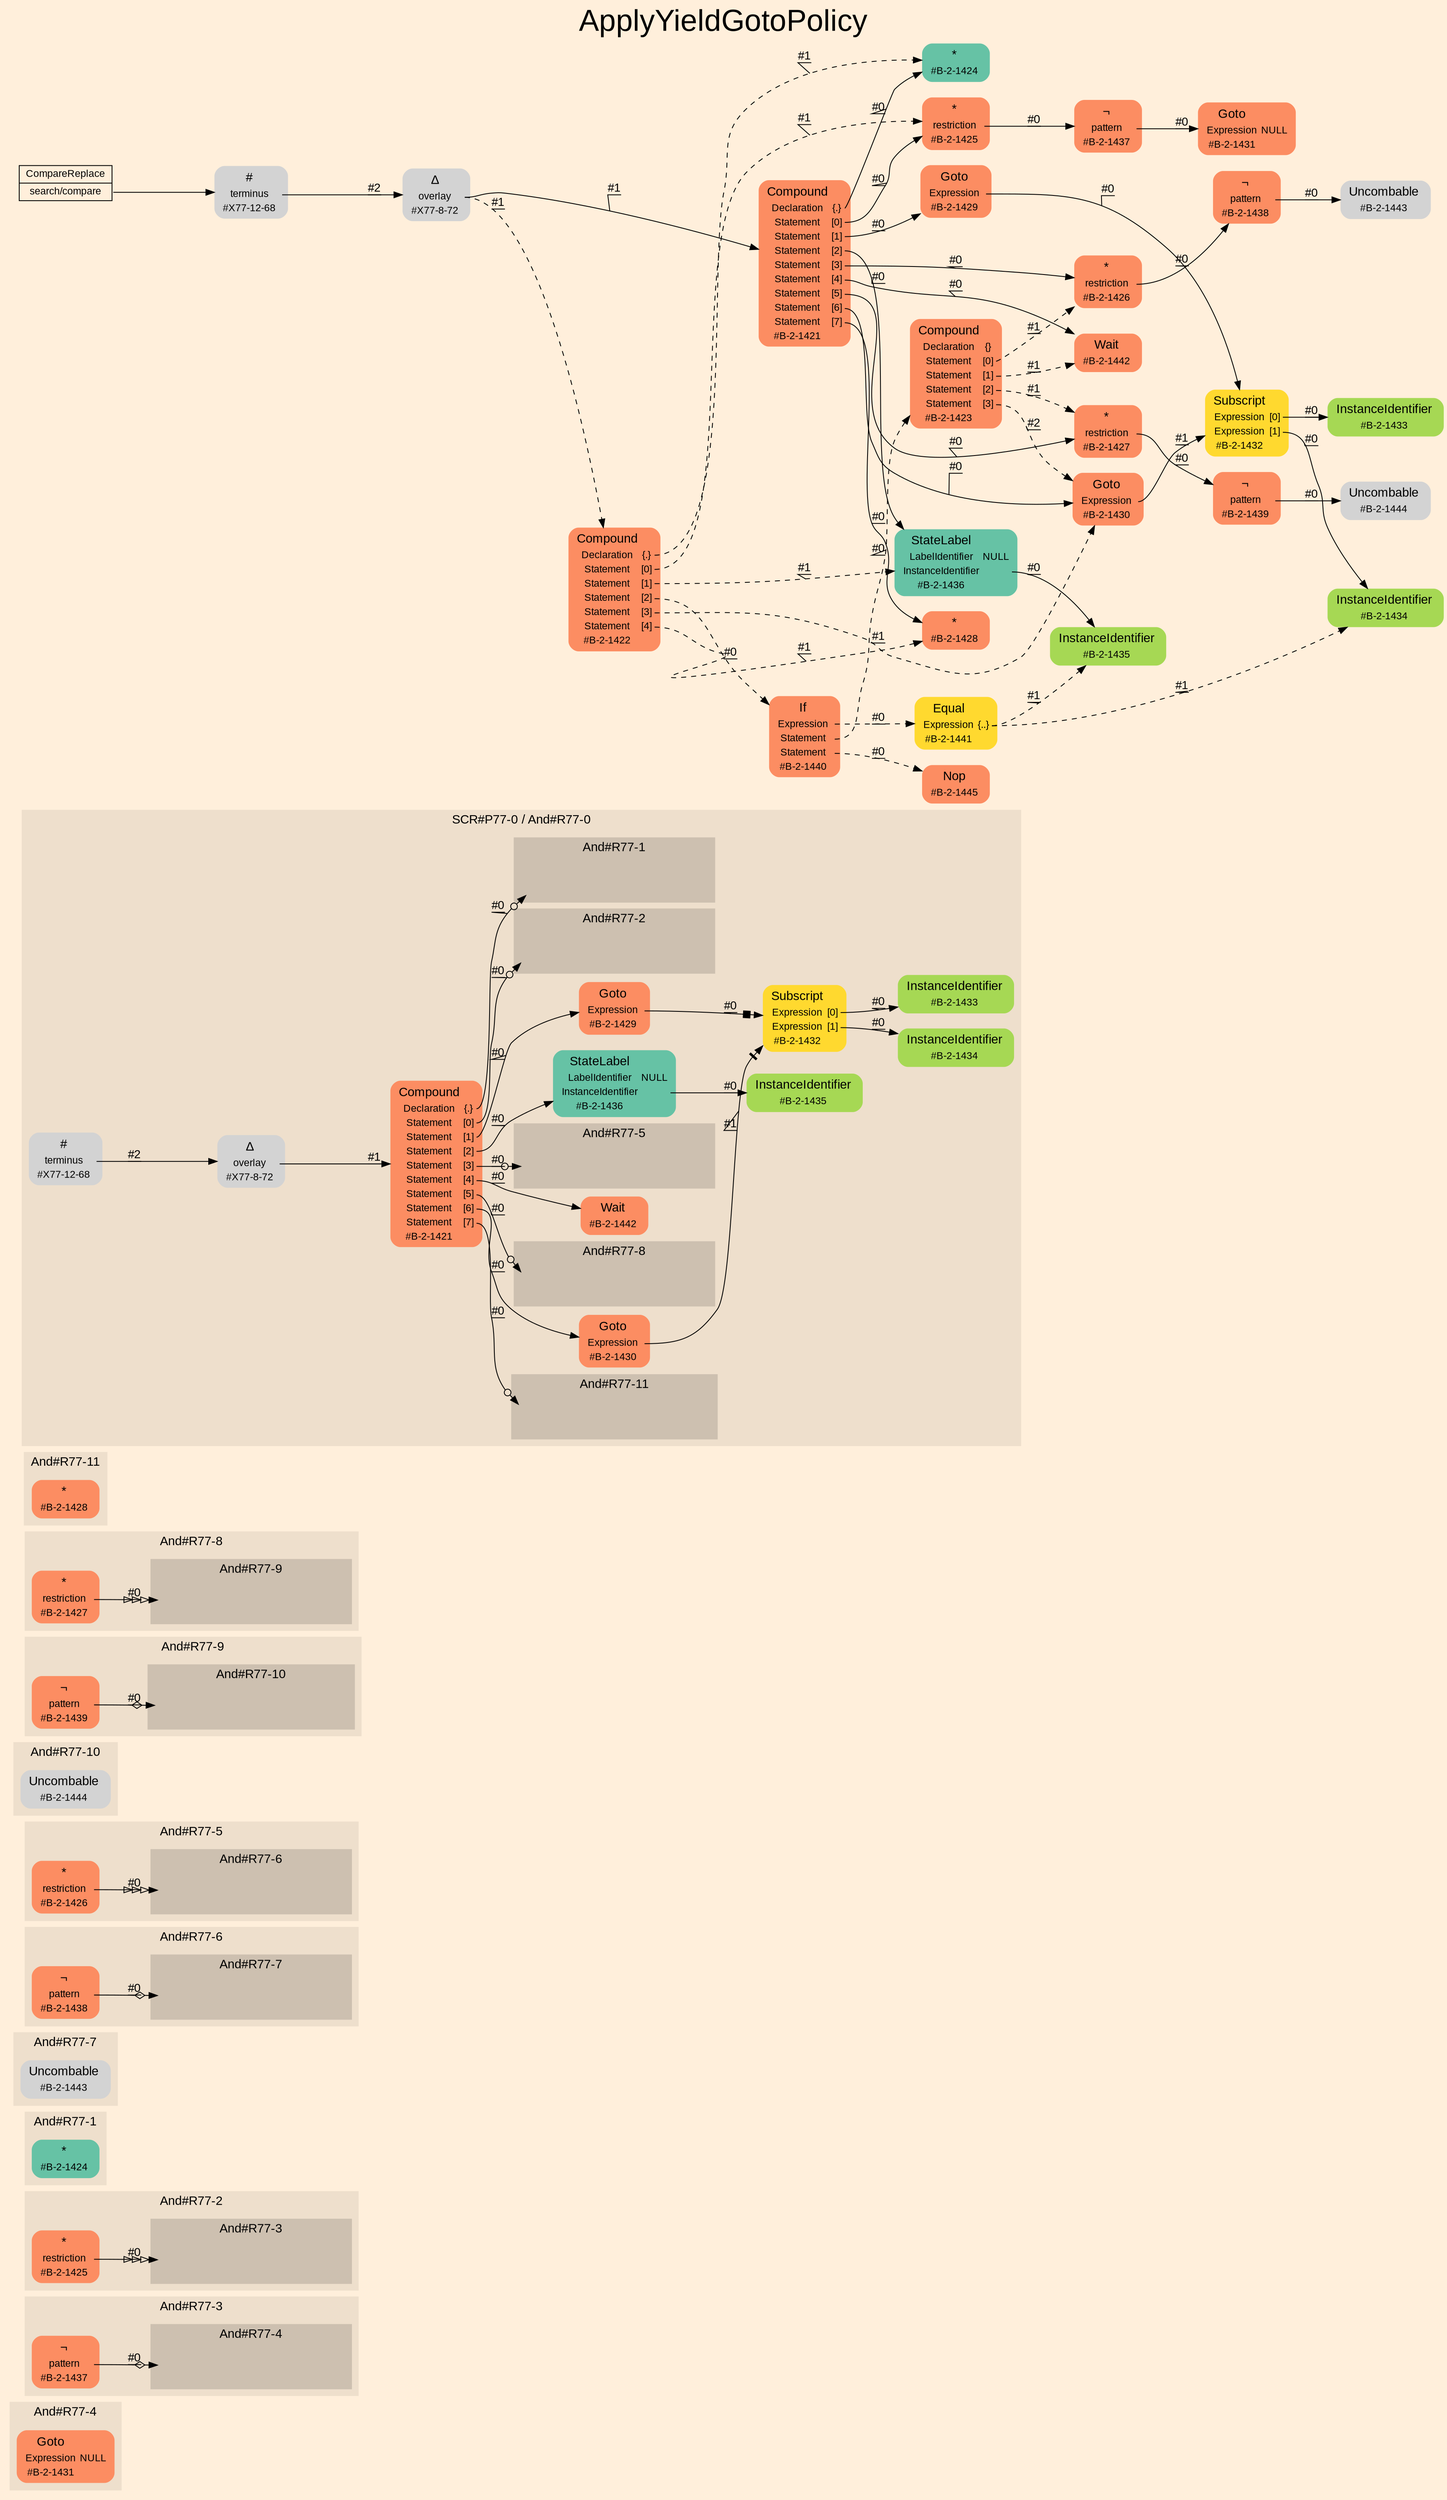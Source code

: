 digraph "ApplyYieldGotoPolicy" {
label = "ApplyYieldGotoPolicy"
labelloc = t
fontsize = "36"
graph [
    rankdir = "LR"
    ranksep = 0.3
    bgcolor = antiquewhite1
    color = black
    fontcolor = black
    fontname = "Arial"
];
node [
    fontname = "Arial"
];
edge [
    fontname = "Arial"
];

// -------------------- figure And#R77-4 --------------------
// -------- region And#R77-4 ----------
subgraph "clusterAnd#R77-4" {
    label = "And#R77-4"
    style = "filled"
    color = antiquewhite2
    fontsize = "15"
    "And#R77-4/#B-2-1431" [
        // -------- block And#R77-4/#B-2-1431 ----------
        shape = "plaintext"
        fillcolor = "/set28/2"
        label = <<TABLE BORDER="0" CELLBORDER="0" CELLSPACING="0">
         <TR><TD><FONT POINT-SIZE="15.0">Goto</FONT></TD><TD></TD></TR>
         <TR><TD>Expression</TD><TD PORT="port0">NULL</TD></TR>
         <TR><TD>#B-2-1431</TD><TD PORT="port1"></TD></TR>
        </TABLE>>
        style = "rounded,filled"
        fontsize = "12"
    ];
    
}


// -------------------- figure And#R77-3 --------------------
// -------- region And#R77-3 ----------
subgraph "clusterAnd#R77-3" {
    label = "And#R77-3"
    style = "filled"
    color = antiquewhite2
    fontsize = "15"
    "And#R77-3/#B-2-1437" [
        // -------- block And#R77-3/#B-2-1437 ----------
        shape = "plaintext"
        fillcolor = "/set28/2"
        label = <<TABLE BORDER="0" CELLBORDER="0" CELLSPACING="0">
         <TR><TD><FONT POINT-SIZE="15.0">¬</FONT></TD><TD></TD></TR>
         <TR><TD>pattern</TD><TD PORT="port0"></TD></TR>
         <TR><TD>#B-2-1437</TD><TD PORT="port1"></TD></TR>
        </TABLE>>
        style = "rounded,filled"
        fontsize = "12"
    ];
    
    // -------- region And#R77-3/And#R77-4 ----------
    subgraph "clusterAnd#R77-3/And#R77-4" {
        label = "And#R77-4"
        style = "filled"
        color = antiquewhite3
        fontsize = "15"
        "And#R77-3/And#R77-4/#B-2-1431" [
            // -------- block And#R77-3/And#R77-4/#B-2-1431 ----------
            shape = none
            fillcolor = "/set28/2"
            style = "invisible"
        ];
        
    }
    
}

"And#R77-3/#B-2-1437":port0 -> "And#R77-3/And#R77-4/#B-2-1431" [
    arrowhead="normalnoneodiamond"
    label = "#0"
    decorate = true
    color = black
    fontcolor = black
];


// -------------------- figure And#R77-2 --------------------
// -------- region And#R77-2 ----------
subgraph "clusterAnd#R77-2" {
    label = "And#R77-2"
    style = "filled"
    color = antiquewhite2
    fontsize = "15"
    "And#R77-2/#B-2-1425" [
        // -------- block And#R77-2/#B-2-1425 ----------
        shape = "plaintext"
        fillcolor = "/set28/2"
        label = <<TABLE BORDER="0" CELLBORDER="0" CELLSPACING="0">
         <TR><TD><FONT POINT-SIZE="15.0">*</FONT></TD><TD></TD></TR>
         <TR><TD>restriction</TD><TD PORT="port0"></TD></TR>
         <TR><TD>#B-2-1425</TD><TD PORT="port1"></TD></TR>
        </TABLE>>
        style = "rounded,filled"
        fontsize = "12"
    ];
    
    // -------- region And#R77-2/And#R77-3 ----------
    subgraph "clusterAnd#R77-2/And#R77-3" {
        label = "And#R77-3"
        style = "filled"
        color = antiquewhite3
        fontsize = "15"
        "And#R77-2/And#R77-3/#B-2-1437" [
            // -------- block And#R77-2/And#R77-3/#B-2-1437 ----------
            shape = none
            fillcolor = "/set28/2"
            style = "invisible"
        ];
        
    }
    
}

"And#R77-2/#B-2-1425":port0 -> "And#R77-2/And#R77-3/#B-2-1437" [
    arrowhead="normalonormalonormalonormal"
    label = "#0"
    decorate = true
    color = black
    fontcolor = black
];


// -------------------- figure And#R77-1 --------------------
// -------- region And#R77-1 ----------
subgraph "clusterAnd#R77-1" {
    label = "And#R77-1"
    style = "filled"
    color = antiquewhite2
    fontsize = "15"
    "And#R77-1/#B-2-1424" [
        // -------- block And#R77-1/#B-2-1424 ----------
        shape = "plaintext"
        fillcolor = "/set28/1"
        label = <<TABLE BORDER="0" CELLBORDER="0" CELLSPACING="0">
         <TR><TD><FONT POINT-SIZE="15.0">*</FONT></TD><TD></TD></TR>
         <TR><TD>#B-2-1424</TD><TD PORT="port0"></TD></TR>
        </TABLE>>
        style = "rounded,filled"
        fontsize = "12"
    ];
    
}


// -------------------- figure And#R77-7 --------------------
// -------- region And#R77-7 ----------
subgraph "clusterAnd#R77-7" {
    label = "And#R77-7"
    style = "filled"
    color = antiquewhite2
    fontsize = "15"
    "And#R77-7/#B-2-1443" [
        // -------- block And#R77-7/#B-2-1443 ----------
        shape = "plaintext"
        label = <<TABLE BORDER="0" CELLBORDER="0" CELLSPACING="0">
         <TR><TD><FONT POINT-SIZE="15.0">Uncombable</FONT></TD><TD></TD></TR>
         <TR><TD>#B-2-1443</TD><TD PORT="port0"></TD></TR>
        </TABLE>>
        style = "rounded,filled"
        fontsize = "12"
    ];
    
}


// -------------------- figure And#R77-6 --------------------
// -------- region And#R77-6 ----------
subgraph "clusterAnd#R77-6" {
    label = "And#R77-6"
    style = "filled"
    color = antiquewhite2
    fontsize = "15"
    "And#R77-6/#B-2-1438" [
        // -------- block And#R77-6/#B-2-1438 ----------
        shape = "plaintext"
        fillcolor = "/set28/2"
        label = <<TABLE BORDER="0" CELLBORDER="0" CELLSPACING="0">
         <TR><TD><FONT POINT-SIZE="15.0">¬</FONT></TD><TD></TD></TR>
         <TR><TD>pattern</TD><TD PORT="port0"></TD></TR>
         <TR><TD>#B-2-1438</TD><TD PORT="port1"></TD></TR>
        </TABLE>>
        style = "rounded,filled"
        fontsize = "12"
    ];
    
    // -------- region And#R77-6/And#R77-7 ----------
    subgraph "clusterAnd#R77-6/And#R77-7" {
        label = "And#R77-7"
        style = "filled"
        color = antiquewhite3
        fontsize = "15"
        "And#R77-6/And#R77-7/#B-2-1443" [
            // -------- block And#R77-6/And#R77-7/#B-2-1443 ----------
            shape = none
            style = "invisible"
        ];
        
    }
    
}

"And#R77-6/#B-2-1438":port0 -> "And#R77-6/And#R77-7/#B-2-1443" [
    arrowhead="normalnoneodiamond"
    label = "#0"
    decorate = true
    color = black
    fontcolor = black
];


// -------------------- figure And#R77-5 --------------------
// -------- region And#R77-5 ----------
subgraph "clusterAnd#R77-5" {
    label = "And#R77-5"
    style = "filled"
    color = antiquewhite2
    fontsize = "15"
    "And#R77-5/#B-2-1426" [
        // -------- block And#R77-5/#B-2-1426 ----------
        shape = "plaintext"
        fillcolor = "/set28/2"
        label = <<TABLE BORDER="0" CELLBORDER="0" CELLSPACING="0">
         <TR><TD><FONT POINT-SIZE="15.0">*</FONT></TD><TD></TD></TR>
         <TR><TD>restriction</TD><TD PORT="port0"></TD></TR>
         <TR><TD>#B-2-1426</TD><TD PORT="port1"></TD></TR>
        </TABLE>>
        style = "rounded,filled"
        fontsize = "12"
    ];
    
    // -------- region And#R77-5/And#R77-6 ----------
    subgraph "clusterAnd#R77-5/And#R77-6" {
        label = "And#R77-6"
        style = "filled"
        color = antiquewhite3
        fontsize = "15"
        "And#R77-5/And#R77-6/#B-2-1438" [
            // -------- block And#R77-5/And#R77-6/#B-2-1438 ----------
            shape = none
            fillcolor = "/set28/2"
            style = "invisible"
        ];
        
    }
    
}

"And#R77-5/#B-2-1426":port0 -> "And#R77-5/And#R77-6/#B-2-1438" [
    arrowhead="normalonormalonormalonormal"
    label = "#0"
    decorate = true
    color = black
    fontcolor = black
];


// -------------------- figure And#R77-10 --------------------
// -------- region And#R77-10 ----------
subgraph "clusterAnd#R77-10" {
    label = "And#R77-10"
    style = "filled"
    color = antiquewhite2
    fontsize = "15"
    "And#R77-10/#B-2-1444" [
        // -------- block And#R77-10/#B-2-1444 ----------
        shape = "plaintext"
        label = <<TABLE BORDER="0" CELLBORDER="0" CELLSPACING="0">
         <TR><TD><FONT POINT-SIZE="15.0">Uncombable</FONT></TD><TD></TD></TR>
         <TR><TD>#B-2-1444</TD><TD PORT="port0"></TD></TR>
        </TABLE>>
        style = "rounded,filled"
        fontsize = "12"
    ];
    
}


// -------------------- figure And#R77-9 --------------------
// -------- region And#R77-9 ----------
subgraph "clusterAnd#R77-9" {
    label = "And#R77-9"
    style = "filled"
    color = antiquewhite2
    fontsize = "15"
    "And#R77-9/#B-2-1439" [
        // -------- block And#R77-9/#B-2-1439 ----------
        shape = "plaintext"
        fillcolor = "/set28/2"
        label = <<TABLE BORDER="0" CELLBORDER="0" CELLSPACING="0">
         <TR><TD><FONT POINT-SIZE="15.0">¬</FONT></TD><TD></TD></TR>
         <TR><TD>pattern</TD><TD PORT="port0"></TD></TR>
         <TR><TD>#B-2-1439</TD><TD PORT="port1"></TD></TR>
        </TABLE>>
        style = "rounded,filled"
        fontsize = "12"
    ];
    
    // -------- region And#R77-9/And#R77-10 ----------
    subgraph "clusterAnd#R77-9/And#R77-10" {
        label = "And#R77-10"
        style = "filled"
        color = antiquewhite3
        fontsize = "15"
        "And#R77-9/And#R77-10/#B-2-1444" [
            // -------- block And#R77-9/And#R77-10/#B-2-1444 ----------
            shape = none
            style = "invisible"
        ];
        
    }
    
}

"And#R77-9/#B-2-1439":port0 -> "And#R77-9/And#R77-10/#B-2-1444" [
    arrowhead="normalnoneodiamond"
    label = "#0"
    decorate = true
    color = black
    fontcolor = black
];


// -------------------- figure And#R77-8 --------------------
// -------- region And#R77-8 ----------
subgraph "clusterAnd#R77-8" {
    label = "And#R77-8"
    style = "filled"
    color = antiquewhite2
    fontsize = "15"
    "And#R77-8/#B-2-1427" [
        // -------- block And#R77-8/#B-2-1427 ----------
        shape = "plaintext"
        fillcolor = "/set28/2"
        label = <<TABLE BORDER="0" CELLBORDER="0" CELLSPACING="0">
         <TR><TD><FONT POINT-SIZE="15.0">*</FONT></TD><TD></TD></TR>
         <TR><TD>restriction</TD><TD PORT="port0"></TD></TR>
         <TR><TD>#B-2-1427</TD><TD PORT="port1"></TD></TR>
        </TABLE>>
        style = "rounded,filled"
        fontsize = "12"
    ];
    
    // -------- region And#R77-8/And#R77-9 ----------
    subgraph "clusterAnd#R77-8/And#R77-9" {
        label = "And#R77-9"
        style = "filled"
        color = antiquewhite3
        fontsize = "15"
        "And#R77-8/And#R77-9/#B-2-1439" [
            // -------- block And#R77-8/And#R77-9/#B-2-1439 ----------
            shape = none
            fillcolor = "/set28/2"
            style = "invisible"
        ];
        
    }
    
}

"And#R77-8/#B-2-1427":port0 -> "And#R77-8/And#R77-9/#B-2-1439" [
    arrowhead="normalonormalonormalonormal"
    label = "#0"
    decorate = true
    color = black
    fontcolor = black
];


// -------------------- figure And#R77-11 --------------------
// -------- region And#R77-11 ----------
subgraph "clusterAnd#R77-11" {
    label = "And#R77-11"
    style = "filled"
    color = antiquewhite2
    fontsize = "15"
    "And#R77-11/#B-2-1428" [
        // -------- block And#R77-11/#B-2-1428 ----------
        shape = "plaintext"
        fillcolor = "/set28/2"
        label = <<TABLE BORDER="0" CELLBORDER="0" CELLSPACING="0">
         <TR><TD><FONT POINT-SIZE="15.0">*</FONT></TD><TD></TD></TR>
         <TR><TD>#B-2-1428</TD><TD PORT="port0"></TD></TR>
        </TABLE>>
        style = "rounded,filled"
        fontsize = "12"
    ];
    
}


// -------------------- figure And#R77-0 --------------------
// -------- region And#R77-0 ----------
subgraph "clusterAnd#R77-0" {
    label = "SCR#P77-0 / And#R77-0"
    style = "filled"
    color = antiquewhite2
    fontsize = "15"
    "And#R77-0/#B-2-1436" [
        // -------- block And#R77-0/#B-2-1436 ----------
        shape = "plaintext"
        fillcolor = "/set28/1"
        label = <<TABLE BORDER="0" CELLBORDER="0" CELLSPACING="0">
         <TR><TD><FONT POINT-SIZE="15.0">StateLabel</FONT></TD><TD></TD></TR>
         <TR><TD>LabelIdentifier</TD><TD PORT="port0">NULL</TD></TR>
         <TR><TD>InstanceIdentifier</TD><TD PORT="port1"></TD></TR>
         <TR><TD>#B-2-1436</TD><TD PORT="port2"></TD></TR>
        </TABLE>>
        style = "rounded,filled"
        fontsize = "12"
    ];
    
    "And#R77-0/#B-2-1434" [
        // -------- block And#R77-0/#B-2-1434 ----------
        shape = "plaintext"
        fillcolor = "/set28/5"
        label = <<TABLE BORDER="0" CELLBORDER="0" CELLSPACING="0">
         <TR><TD><FONT POINT-SIZE="15.0">InstanceIdentifier</FONT></TD><TD></TD></TR>
         <TR><TD>#B-2-1434</TD><TD PORT="port0"></TD></TR>
        </TABLE>>
        style = "rounded,filled"
        fontsize = "12"
    ];
    
    "And#R77-0/#B-2-1421" [
        // -------- block And#R77-0/#B-2-1421 ----------
        shape = "plaintext"
        fillcolor = "/set28/2"
        label = <<TABLE BORDER="0" CELLBORDER="0" CELLSPACING="0">
         <TR><TD><FONT POINT-SIZE="15.0">Compound</FONT></TD><TD></TD></TR>
         <TR><TD>Declaration</TD><TD PORT="port0">{.}</TD></TR>
         <TR><TD>Statement</TD><TD PORT="port1">[0]</TD></TR>
         <TR><TD>Statement</TD><TD PORT="port2">[1]</TD></TR>
         <TR><TD>Statement</TD><TD PORT="port3">[2]</TD></TR>
         <TR><TD>Statement</TD><TD PORT="port4">[3]</TD></TR>
         <TR><TD>Statement</TD><TD PORT="port5">[4]</TD></TR>
         <TR><TD>Statement</TD><TD PORT="port6">[5]</TD></TR>
         <TR><TD>Statement</TD><TD PORT="port7">[6]</TD></TR>
         <TR><TD>Statement</TD><TD PORT="port8">[7]</TD></TR>
         <TR><TD>#B-2-1421</TD><TD PORT="port9"></TD></TR>
        </TABLE>>
        style = "rounded,filled"
        fontsize = "12"
    ];
    
    "And#R77-0/#B-2-1432" [
        // -------- block And#R77-0/#B-2-1432 ----------
        shape = "plaintext"
        fillcolor = "/set28/6"
        label = <<TABLE BORDER="0" CELLBORDER="0" CELLSPACING="0">
         <TR><TD><FONT POINT-SIZE="15.0">Subscript</FONT></TD><TD></TD></TR>
         <TR><TD>Expression</TD><TD PORT="port0">[0]</TD></TR>
         <TR><TD>Expression</TD><TD PORT="port1">[1]</TD></TR>
         <TR><TD>#B-2-1432</TD><TD PORT="port2"></TD></TR>
        </TABLE>>
        style = "rounded,filled"
        fontsize = "12"
    ];
    
    "And#R77-0/#X77-12-68" [
        // -------- block And#R77-0/#X77-12-68 ----------
        shape = "plaintext"
        label = <<TABLE BORDER="0" CELLBORDER="0" CELLSPACING="0">
         <TR><TD><FONT POINT-SIZE="15.0">#</FONT></TD><TD></TD></TR>
         <TR><TD>terminus</TD><TD PORT="port0"></TD></TR>
         <TR><TD>#X77-12-68</TD><TD PORT="port1"></TD></TR>
        </TABLE>>
        style = "rounded,filled"
        fontsize = "12"
    ];
    
    "And#R77-0/#X77-8-72" [
        // -------- block And#R77-0/#X77-8-72 ----------
        shape = "plaintext"
        label = <<TABLE BORDER="0" CELLBORDER="0" CELLSPACING="0">
         <TR><TD><FONT POINT-SIZE="15.0">Δ</FONT></TD><TD></TD></TR>
         <TR><TD>overlay</TD><TD PORT="port0"></TD></TR>
         <TR><TD>#X77-8-72</TD><TD PORT="port1"></TD></TR>
        </TABLE>>
        style = "rounded,filled"
        fontsize = "12"
    ];
    
    "And#R77-0/#B-2-1435" [
        // -------- block And#R77-0/#B-2-1435 ----------
        shape = "plaintext"
        fillcolor = "/set28/5"
        label = <<TABLE BORDER="0" CELLBORDER="0" CELLSPACING="0">
         <TR><TD><FONT POINT-SIZE="15.0">InstanceIdentifier</FONT></TD><TD></TD></TR>
         <TR><TD>#B-2-1435</TD><TD PORT="port0"></TD></TR>
        </TABLE>>
        style = "rounded,filled"
        fontsize = "12"
    ];
    
    "And#R77-0/#B-2-1442" [
        // -------- block And#R77-0/#B-2-1442 ----------
        shape = "plaintext"
        fillcolor = "/set28/2"
        label = <<TABLE BORDER="0" CELLBORDER="0" CELLSPACING="0">
         <TR><TD><FONT POINT-SIZE="15.0">Wait</FONT></TD><TD></TD></TR>
         <TR><TD>#B-2-1442</TD><TD PORT="port0"></TD></TR>
        </TABLE>>
        style = "rounded,filled"
        fontsize = "12"
    ];
    
    "And#R77-0/#B-2-1433" [
        // -------- block And#R77-0/#B-2-1433 ----------
        shape = "plaintext"
        fillcolor = "/set28/5"
        label = <<TABLE BORDER="0" CELLBORDER="0" CELLSPACING="0">
         <TR><TD><FONT POINT-SIZE="15.0">InstanceIdentifier</FONT></TD><TD></TD></TR>
         <TR><TD>#B-2-1433</TD><TD PORT="port0"></TD></TR>
        </TABLE>>
        style = "rounded,filled"
        fontsize = "12"
    ];
    
    "And#R77-0/#B-2-1430" [
        // -------- block And#R77-0/#B-2-1430 ----------
        shape = "plaintext"
        fillcolor = "/set28/2"
        label = <<TABLE BORDER="0" CELLBORDER="0" CELLSPACING="0">
         <TR><TD><FONT POINT-SIZE="15.0">Goto</FONT></TD><TD></TD></TR>
         <TR><TD>Expression</TD><TD PORT="port0"></TD></TR>
         <TR><TD>#B-2-1430</TD><TD PORT="port1"></TD></TR>
        </TABLE>>
        style = "rounded,filled"
        fontsize = "12"
    ];
    
    "And#R77-0/#B-2-1429" [
        // -------- block And#R77-0/#B-2-1429 ----------
        shape = "plaintext"
        fillcolor = "/set28/2"
        label = <<TABLE BORDER="0" CELLBORDER="0" CELLSPACING="0">
         <TR><TD><FONT POINT-SIZE="15.0">Goto</FONT></TD><TD></TD></TR>
         <TR><TD>Expression</TD><TD PORT="port0"></TD></TR>
         <TR><TD>#B-2-1429</TD><TD PORT="port1"></TD></TR>
        </TABLE>>
        style = "rounded,filled"
        fontsize = "12"
    ];
    
    // -------- region And#R77-0/And#R77-1 ----------
    subgraph "clusterAnd#R77-0/And#R77-1" {
        label = "And#R77-1"
        style = "filled"
        color = antiquewhite3
        fontsize = "15"
        "And#R77-0/And#R77-1/#B-2-1424" [
            // -------- block And#R77-0/And#R77-1/#B-2-1424 ----------
            shape = none
            fillcolor = "/set28/1"
            style = "invisible"
        ];
        
    }
    
    // -------- region And#R77-0/And#R77-2 ----------
    subgraph "clusterAnd#R77-0/And#R77-2" {
        label = "And#R77-2"
        style = "filled"
        color = antiquewhite3
        fontsize = "15"
        "And#R77-0/And#R77-2/#B-2-1425" [
            // -------- block And#R77-0/And#R77-2/#B-2-1425 ----------
            shape = none
            fillcolor = "/set28/2"
            style = "invisible"
        ];
        
    }
    
    // -------- region And#R77-0/And#R77-5 ----------
    subgraph "clusterAnd#R77-0/And#R77-5" {
        label = "And#R77-5"
        style = "filled"
        color = antiquewhite3
        fontsize = "15"
        "And#R77-0/And#R77-5/#B-2-1426" [
            // -------- block And#R77-0/And#R77-5/#B-2-1426 ----------
            shape = none
            fillcolor = "/set28/2"
            style = "invisible"
        ];
        
    }
    
    // -------- region And#R77-0/And#R77-8 ----------
    subgraph "clusterAnd#R77-0/And#R77-8" {
        label = "And#R77-8"
        style = "filled"
        color = antiquewhite3
        fontsize = "15"
        "And#R77-0/And#R77-8/#B-2-1427" [
            // -------- block And#R77-0/And#R77-8/#B-2-1427 ----------
            shape = none
            fillcolor = "/set28/2"
            style = "invisible"
        ];
        
    }
    
    // -------- region And#R77-0/And#R77-11 ----------
    subgraph "clusterAnd#R77-0/And#R77-11" {
        label = "And#R77-11"
        style = "filled"
        color = antiquewhite3
        fontsize = "15"
        "And#R77-0/And#R77-11/#B-2-1428" [
            // -------- block And#R77-0/And#R77-11/#B-2-1428 ----------
            shape = none
            fillcolor = "/set28/2"
            style = "invisible"
        ];
        
    }
    
}

"And#R77-0/#B-2-1436":port1 -> "And#R77-0/#B-2-1435" [
    label = "#0"
    decorate = true
    color = black
    fontcolor = black
];

"And#R77-0/#B-2-1421":port0 -> "And#R77-0/And#R77-1/#B-2-1424" [
    arrowhead="normalnoneodot"
    label = "#0"
    decorate = true
    color = black
    fontcolor = black
];

"And#R77-0/#B-2-1421":port1 -> "And#R77-0/And#R77-2/#B-2-1425" [
    arrowhead="normalnoneodot"
    label = "#0"
    decorate = true
    color = black
    fontcolor = black
];

"And#R77-0/#B-2-1421":port2 -> "And#R77-0/#B-2-1429" [
    label = "#0"
    decorate = true
    color = black
    fontcolor = black
];

"And#R77-0/#B-2-1421":port3 -> "And#R77-0/#B-2-1436" [
    label = "#0"
    decorate = true
    color = black
    fontcolor = black
];

"And#R77-0/#B-2-1421":port4 -> "And#R77-0/And#R77-5/#B-2-1426" [
    arrowhead="normalnoneodot"
    label = "#0"
    decorate = true
    color = black
    fontcolor = black
];

"And#R77-0/#B-2-1421":port5 -> "And#R77-0/#B-2-1442" [
    label = "#0"
    decorate = true
    color = black
    fontcolor = black
];

"And#R77-0/#B-2-1421":port6 -> "And#R77-0/And#R77-8/#B-2-1427" [
    arrowhead="normalnoneodot"
    label = "#0"
    decorate = true
    color = black
    fontcolor = black
];

"And#R77-0/#B-2-1421":port7 -> "And#R77-0/#B-2-1430" [
    label = "#0"
    decorate = true
    color = black
    fontcolor = black
];

"And#R77-0/#B-2-1421":port8 -> "And#R77-0/And#R77-11/#B-2-1428" [
    arrowhead="normalnoneodot"
    label = "#0"
    decorate = true
    color = black
    fontcolor = black
];

"And#R77-0/#B-2-1432":port0 -> "And#R77-0/#B-2-1433" [
    label = "#0"
    decorate = true
    color = black
    fontcolor = black
];

"And#R77-0/#B-2-1432":port1 -> "And#R77-0/#B-2-1434" [
    label = "#0"
    decorate = true
    color = black
    fontcolor = black
];

"And#R77-0/#X77-12-68":port0 -> "And#R77-0/#X77-8-72" [
    label = "#2"
    decorate = true
    color = black
    fontcolor = black
];

"And#R77-0/#X77-8-72":port0 -> "And#R77-0/#B-2-1421" [
    label = "#1"
    decorate = true
    color = black
    fontcolor = black
];

"And#R77-0/#B-2-1430":port0 -> "And#R77-0/#B-2-1432" [
    arrowhead="normalnonetee"
    label = "#1"
    decorate = true
    color = black
    fontcolor = black
];

"And#R77-0/#B-2-1429":port0 -> "And#R77-0/#B-2-1432" [
    arrowhead="normalnonebox"
    label = "#0"
    decorate = true
    color = black
    fontcolor = black
];


// -------------------- transformation figure --------------------
"CR#X77-10-77" [
    // -------- block CR#X77-10-77 ----------
    shape = "record"
    fillcolor = antiquewhite1
    label = "<fixed> CompareReplace | <port0> search/compare"
    style = "filled"
    fontsize = "12"
    color = black
    fontcolor = black
];

"#X77-12-68" [
    // -------- block #X77-12-68 ----------
    shape = "plaintext"
    label = <<TABLE BORDER="0" CELLBORDER="0" CELLSPACING="0">
     <TR><TD><FONT POINT-SIZE="15.0">#</FONT></TD><TD></TD></TR>
     <TR><TD>terminus</TD><TD PORT="port0"></TD></TR>
     <TR><TD>#X77-12-68</TD><TD PORT="port1"></TD></TR>
    </TABLE>>
    style = "rounded,filled"
    fontsize = "12"
];

"#X77-8-72" [
    // -------- block #X77-8-72 ----------
    shape = "plaintext"
    label = <<TABLE BORDER="0" CELLBORDER="0" CELLSPACING="0">
     <TR><TD><FONT POINT-SIZE="15.0">Δ</FONT></TD><TD></TD></TR>
     <TR><TD>overlay</TD><TD PORT="port0"></TD></TR>
     <TR><TD>#X77-8-72</TD><TD PORT="port1"></TD></TR>
    </TABLE>>
    style = "rounded,filled"
    fontsize = "12"
];

"#B-2-1421" [
    // -------- block #B-2-1421 ----------
    shape = "plaintext"
    fillcolor = "/set28/2"
    label = <<TABLE BORDER="0" CELLBORDER="0" CELLSPACING="0">
     <TR><TD><FONT POINT-SIZE="15.0">Compound</FONT></TD><TD></TD></TR>
     <TR><TD>Declaration</TD><TD PORT="port0">{.}</TD></TR>
     <TR><TD>Statement</TD><TD PORT="port1">[0]</TD></TR>
     <TR><TD>Statement</TD><TD PORT="port2">[1]</TD></TR>
     <TR><TD>Statement</TD><TD PORT="port3">[2]</TD></TR>
     <TR><TD>Statement</TD><TD PORT="port4">[3]</TD></TR>
     <TR><TD>Statement</TD><TD PORT="port5">[4]</TD></TR>
     <TR><TD>Statement</TD><TD PORT="port6">[5]</TD></TR>
     <TR><TD>Statement</TD><TD PORT="port7">[6]</TD></TR>
     <TR><TD>Statement</TD><TD PORT="port8">[7]</TD></TR>
     <TR><TD>#B-2-1421</TD><TD PORT="port9"></TD></TR>
    </TABLE>>
    style = "rounded,filled"
    fontsize = "12"
];

"#B-2-1424" [
    // -------- block #B-2-1424 ----------
    shape = "plaintext"
    fillcolor = "/set28/1"
    label = <<TABLE BORDER="0" CELLBORDER="0" CELLSPACING="0">
     <TR><TD><FONT POINT-SIZE="15.0">*</FONT></TD><TD></TD></TR>
     <TR><TD>#B-2-1424</TD><TD PORT="port0"></TD></TR>
    </TABLE>>
    style = "rounded,filled"
    fontsize = "12"
];

"#B-2-1425" [
    // -------- block #B-2-1425 ----------
    shape = "plaintext"
    fillcolor = "/set28/2"
    label = <<TABLE BORDER="0" CELLBORDER="0" CELLSPACING="0">
     <TR><TD><FONT POINT-SIZE="15.0">*</FONT></TD><TD></TD></TR>
     <TR><TD>restriction</TD><TD PORT="port0"></TD></TR>
     <TR><TD>#B-2-1425</TD><TD PORT="port1"></TD></TR>
    </TABLE>>
    style = "rounded,filled"
    fontsize = "12"
];

"#B-2-1437" [
    // -------- block #B-2-1437 ----------
    shape = "plaintext"
    fillcolor = "/set28/2"
    label = <<TABLE BORDER="0" CELLBORDER="0" CELLSPACING="0">
     <TR><TD><FONT POINT-SIZE="15.0">¬</FONT></TD><TD></TD></TR>
     <TR><TD>pattern</TD><TD PORT="port0"></TD></TR>
     <TR><TD>#B-2-1437</TD><TD PORT="port1"></TD></TR>
    </TABLE>>
    style = "rounded,filled"
    fontsize = "12"
];

"#B-2-1431" [
    // -------- block #B-2-1431 ----------
    shape = "plaintext"
    fillcolor = "/set28/2"
    label = <<TABLE BORDER="0" CELLBORDER="0" CELLSPACING="0">
     <TR><TD><FONT POINT-SIZE="15.0">Goto</FONT></TD><TD></TD></TR>
     <TR><TD>Expression</TD><TD PORT="port0">NULL</TD></TR>
     <TR><TD>#B-2-1431</TD><TD PORT="port1"></TD></TR>
    </TABLE>>
    style = "rounded,filled"
    fontsize = "12"
];

"#B-2-1429" [
    // -------- block #B-2-1429 ----------
    shape = "plaintext"
    fillcolor = "/set28/2"
    label = <<TABLE BORDER="0" CELLBORDER="0" CELLSPACING="0">
     <TR><TD><FONT POINT-SIZE="15.0">Goto</FONT></TD><TD></TD></TR>
     <TR><TD>Expression</TD><TD PORT="port0"></TD></TR>
     <TR><TD>#B-2-1429</TD><TD PORT="port1"></TD></TR>
    </TABLE>>
    style = "rounded,filled"
    fontsize = "12"
];

"#B-2-1432" [
    // -------- block #B-2-1432 ----------
    shape = "plaintext"
    fillcolor = "/set28/6"
    label = <<TABLE BORDER="0" CELLBORDER="0" CELLSPACING="0">
     <TR><TD><FONT POINT-SIZE="15.0">Subscript</FONT></TD><TD></TD></TR>
     <TR><TD>Expression</TD><TD PORT="port0">[0]</TD></TR>
     <TR><TD>Expression</TD><TD PORT="port1">[1]</TD></TR>
     <TR><TD>#B-2-1432</TD><TD PORT="port2"></TD></TR>
    </TABLE>>
    style = "rounded,filled"
    fontsize = "12"
];

"#B-2-1433" [
    // -------- block #B-2-1433 ----------
    shape = "plaintext"
    fillcolor = "/set28/5"
    label = <<TABLE BORDER="0" CELLBORDER="0" CELLSPACING="0">
     <TR><TD><FONT POINT-SIZE="15.0">InstanceIdentifier</FONT></TD><TD></TD></TR>
     <TR><TD>#B-2-1433</TD><TD PORT="port0"></TD></TR>
    </TABLE>>
    style = "rounded,filled"
    fontsize = "12"
];

"#B-2-1434" [
    // -------- block #B-2-1434 ----------
    shape = "plaintext"
    fillcolor = "/set28/5"
    label = <<TABLE BORDER="0" CELLBORDER="0" CELLSPACING="0">
     <TR><TD><FONT POINT-SIZE="15.0">InstanceIdentifier</FONT></TD><TD></TD></TR>
     <TR><TD>#B-2-1434</TD><TD PORT="port0"></TD></TR>
    </TABLE>>
    style = "rounded,filled"
    fontsize = "12"
];

"#B-2-1436" [
    // -------- block #B-2-1436 ----------
    shape = "plaintext"
    fillcolor = "/set28/1"
    label = <<TABLE BORDER="0" CELLBORDER="0" CELLSPACING="0">
     <TR><TD><FONT POINT-SIZE="15.0">StateLabel</FONT></TD><TD></TD></TR>
     <TR><TD>LabelIdentifier</TD><TD PORT="port0">NULL</TD></TR>
     <TR><TD>InstanceIdentifier</TD><TD PORT="port1"></TD></TR>
     <TR><TD>#B-2-1436</TD><TD PORT="port2"></TD></TR>
    </TABLE>>
    style = "rounded,filled"
    fontsize = "12"
];

"#B-2-1435" [
    // -------- block #B-2-1435 ----------
    shape = "plaintext"
    fillcolor = "/set28/5"
    label = <<TABLE BORDER="0" CELLBORDER="0" CELLSPACING="0">
     <TR><TD><FONT POINT-SIZE="15.0">InstanceIdentifier</FONT></TD><TD></TD></TR>
     <TR><TD>#B-2-1435</TD><TD PORT="port0"></TD></TR>
    </TABLE>>
    style = "rounded,filled"
    fontsize = "12"
];

"#B-2-1426" [
    // -------- block #B-2-1426 ----------
    shape = "plaintext"
    fillcolor = "/set28/2"
    label = <<TABLE BORDER="0" CELLBORDER="0" CELLSPACING="0">
     <TR><TD><FONT POINT-SIZE="15.0">*</FONT></TD><TD></TD></TR>
     <TR><TD>restriction</TD><TD PORT="port0"></TD></TR>
     <TR><TD>#B-2-1426</TD><TD PORT="port1"></TD></TR>
    </TABLE>>
    style = "rounded,filled"
    fontsize = "12"
];

"#B-2-1438" [
    // -------- block #B-2-1438 ----------
    shape = "plaintext"
    fillcolor = "/set28/2"
    label = <<TABLE BORDER="0" CELLBORDER="0" CELLSPACING="0">
     <TR><TD><FONT POINT-SIZE="15.0">¬</FONT></TD><TD></TD></TR>
     <TR><TD>pattern</TD><TD PORT="port0"></TD></TR>
     <TR><TD>#B-2-1438</TD><TD PORT="port1"></TD></TR>
    </TABLE>>
    style = "rounded,filled"
    fontsize = "12"
];

"#B-2-1443" [
    // -------- block #B-2-1443 ----------
    shape = "plaintext"
    label = <<TABLE BORDER="0" CELLBORDER="0" CELLSPACING="0">
     <TR><TD><FONT POINT-SIZE="15.0">Uncombable</FONT></TD><TD></TD></TR>
     <TR><TD>#B-2-1443</TD><TD PORT="port0"></TD></TR>
    </TABLE>>
    style = "rounded,filled"
    fontsize = "12"
];

"#B-2-1442" [
    // -------- block #B-2-1442 ----------
    shape = "plaintext"
    fillcolor = "/set28/2"
    label = <<TABLE BORDER="0" CELLBORDER="0" CELLSPACING="0">
     <TR><TD><FONT POINT-SIZE="15.0">Wait</FONT></TD><TD></TD></TR>
     <TR><TD>#B-2-1442</TD><TD PORT="port0"></TD></TR>
    </TABLE>>
    style = "rounded,filled"
    fontsize = "12"
];

"#B-2-1427" [
    // -------- block #B-2-1427 ----------
    shape = "plaintext"
    fillcolor = "/set28/2"
    label = <<TABLE BORDER="0" CELLBORDER="0" CELLSPACING="0">
     <TR><TD><FONT POINT-SIZE="15.0">*</FONT></TD><TD></TD></TR>
     <TR><TD>restriction</TD><TD PORT="port0"></TD></TR>
     <TR><TD>#B-2-1427</TD><TD PORT="port1"></TD></TR>
    </TABLE>>
    style = "rounded,filled"
    fontsize = "12"
];

"#B-2-1439" [
    // -------- block #B-2-1439 ----------
    shape = "plaintext"
    fillcolor = "/set28/2"
    label = <<TABLE BORDER="0" CELLBORDER="0" CELLSPACING="0">
     <TR><TD><FONT POINT-SIZE="15.0">¬</FONT></TD><TD></TD></TR>
     <TR><TD>pattern</TD><TD PORT="port0"></TD></TR>
     <TR><TD>#B-2-1439</TD><TD PORT="port1"></TD></TR>
    </TABLE>>
    style = "rounded,filled"
    fontsize = "12"
];

"#B-2-1444" [
    // -------- block #B-2-1444 ----------
    shape = "plaintext"
    label = <<TABLE BORDER="0" CELLBORDER="0" CELLSPACING="0">
     <TR><TD><FONT POINT-SIZE="15.0">Uncombable</FONT></TD><TD></TD></TR>
     <TR><TD>#B-2-1444</TD><TD PORT="port0"></TD></TR>
    </TABLE>>
    style = "rounded,filled"
    fontsize = "12"
];

"#B-2-1430" [
    // -------- block #B-2-1430 ----------
    shape = "plaintext"
    fillcolor = "/set28/2"
    label = <<TABLE BORDER="0" CELLBORDER="0" CELLSPACING="0">
     <TR><TD><FONT POINT-SIZE="15.0">Goto</FONT></TD><TD></TD></TR>
     <TR><TD>Expression</TD><TD PORT="port0"></TD></TR>
     <TR><TD>#B-2-1430</TD><TD PORT="port1"></TD></TR>
    </TABLE>>
    style = "rounded,filled"
    fontsize = "12"
];

"#B-2-1428" [
    // -------- block #B-2-1428 ----------
    shape = "plaintext"
    fillcolor = "/set28/2"
    label = <<TABLE BORDER="0" CELLBORDER="0" CELLSPACING="0">
     <TR><TD><FONT POINT-SIZE="15.0">*</FONT></TD><TD></TD></TR>
     <TR><TD>#B-2-1428</TD><TD PORT="port0"></TD></TR>
    </TABLE>>
    style = "rounded,filled"
    fontsize = "12"
];

"#B-2-1422" [
    // -------- block #B-2-1422 ----------
    shape = "plaintext"
    fillcolor = "/set28/2"
    label = <<TABLE BORDER="0" CELLBORDER="0" CELLSPACING="0">
     <TR><TD><FONT POINT-SIZE="15.0">Compound</FONT></TD><TD></TD></TR>
     <TR><TD>Declaration</TD><TD PORT="port0">{.}</TD></TR>
     <TR><TD>Statement</TD><TD PORT="port1">[0]</TD></TR>
     <TR><TD>Statement</TD><TD PORT="port2">[1]</TD></TR>
     <TR><TD>Statement</TD><TD PORT="port3">[2]</TD></TR>
     <TR><TD>Statement</TD><TD PORT="port4">[3]</TD></TR>
     <TR><TD>Statement</TD><TD PORT="port5">[4]</TD></TR>
     <TR><TD>#B-2-1422</TD><TD PORT="port6"></TD></TR>
    </TABLE>>
    style = "rounded,filled"
    fontsize = "12"
];

"#B-2-1440" [
    // -------- block #B-2-1440 ----------
    shape = "plaintext"
    fillcolor = "/set28/2"
    label = <<TABLE BORDER="0" CELLBORDER="0" CELLSPACING="0">
     <TR><TD><FONT POINT-SIZE="15.0">If</FONT></TD><TD></TD></TR>
     <TR><TD>Expression</TD><TD PORT="port0"></TD></TR>
     <TR><TD>Statement</TD><TD PORT="port1"></TD></TR>
     <TR><TD>Statement</TD><TD PORT="port2"></TD></TR>
     <TR><TD>#B-2-1440</TD><TD PORT="port3"></TD></TR>
    </TABLE>>
    style = "rounded,filled"
    fontsize = "12"
];

"#B-2-1441" [
    // -------- block #B-2-1441 ----------
    shape = "plaintext"
    fillcolor = "/set28/6"
    label = <<TABLE BORDER="0" CELLBORDER="0" CELLSPACING="0">
     <TR><TD><FONT POINT-SIZE="15.0">Equal</FONT></TD><TD></TD></TR>
     <TR><TD>Expression</TD><TD PORT="port0">{..}</TD></TR>
     <TR><TD>#B-2-1441</TD><TD PORT="port1"></TD></TR>
    </TABLE>>
    style = "rounded,filled"
    fontsize = "12"
];

"#B-2-1423" [
    // -------- block #B-2-1423 ----------
    shape = "plaintext"
    fillcolor = "/set28/2"
    label = <<TABLE BORDER="0" CELLBORDER="0" CELLSPACING="0">
     <TR><TD><FONT POINT-SIZE="15.0">Compound</FONT></TD><TD></TD></TR>
     <TR><TD>Declaration</TD><TD PORT="port0">{}</TD></TR>
     <TR><TD>Statement</TD><TD PORT="port1">[0]</TD></TR>
     <TR><TD>Statement</TD><TD PORT="port2">[1]</TD></TR>
     <TR><TD>Statement</TD><TD PORT="port3">[2]</TD></TR>
     <TR><TD>Statement</TD><TD PORT="port4">[3]</TD></TR>
     <TR><TD>#B-2-1423</TD><TD PORT="port5"></TD></TR>
    </TABLE>>
    style = "rounded,filled"
    fontsize = "12"
];

"#B-2-1445" [
    // -------- block #B-2-1445 ----------
    shape = "plaintext"
    fillcolor = "/set28/2"
    label = <<TABLE BORDER="0" CELLBORDER="0" CELLSPACING="0">
     <TR><TD><FONT POINT-SIZE="15.0">Nop</FONT></TD><TD></TD></TR>
     <TR><TD>#B-2-1445</TD><TD PORT="port0"></TD></TR>
    </TABLE>>
    style = "rounded,filled"
    fontsize = "12"
];

"CR#X77-10-77":port0 -> "#X77-12-68" [
    label = ""
    decorate = true
    color = black
    fontcolor = black
];

"#X77-12-68":port0 -> "#X77-8-72" [
    label = "#2"
    decorate = true
    color = black
    fontcolor = black
];

"#X77-8-72":port0 -> "#B-2-1421" [
    label = "#1"
    decorate = true
    color = black
    fontcolor = black
];

"#X77-8-72":port0 -> "#B-2-1422" [
    style="dashed"
    label = "#1"
    decorate = true
    color = black
    fontcolor = black
];

"#B-2-1421":port0 -> "#B-2-1424" [
    label = "#0"
    decorate = true
    color = black
    fontcolor = black
];

"#B-2-1421":port1 -> "#B-2-1425" [
    label = "#0"
    decorate = true
    color = black
    fontcolor = black
];

"#B-2-1421":port2 -> "#B-2-1429" [
    label = "#0"
    decorate = true
    color = black
    fontcolor = black
];

"#B-2-1421":port3 -> "#B-2-1436" [
    label = "#0"
    decorate = true
    color = black
    fontcolor = black
];

"#B-2-1421":port4 -> "#B-2-1426" [
    label = "#0"
    decorate = true
    color = black
    fontcolor = black
];

"#B-2-1421":port5 -> "#B-2-1442" [
    label = "#0"
    decorate = true
    color = black
    fontcolor = black
];

"#B-2-1421":port6 -> "#B-2-1427" [
    label = "#0"
    decorate = true
    color = black
    fontcolor = black
];

"#B-2-1421":port7 -> "#B-2-1430" [
    label = "#0"
    decorate = true
    color = black
    fontcolor = black
];

"#B-2-1421":port8 -> "#B-2-1428" [
    label = "#0"
    decorate = true
    color = black
    fontcolor = black
];

"#B-2-1425":port0 -> "#B-2-1437" [
    label = "#0"
    decorate = true
    color = black
    fontcolor = black
];

"#B-2-1437":port0 -> "#B-2-1431" [
    label = "#0"
    decorate = true
    color = black
    fontcolor = black
];

"#B-2-1429":port0 -> "#B-2-1432" [
    label = "#0"
    decorate = true
    color = black
    fontcolor = black
];

"#B-2-1432":port0 -> "#B-2-1433" [
    label = "#0"
    decorate = true
    color = black
    fontcolor = black
];

"#B-2-1432":port1 -> "#B-2-1434" [
    label = "#0"
    decorate = true
    color = black
    fontcolor = black
];

"#B-2-1436":port1 -> "#B-2-1435" [
    label = "#0"
    decorate = true
    color = black
    fontcolor = black
];

"#B-2-1426":port0 -> "#B-2-1438" [
    label = "#0"
    decorate = true
    color = black
    fontcolor = black
];

"#B-2-1438":port0 -> "#B-2-1443" [
    label = "#0"
    decorate = true
    color = black
    fontcolor = black
];

"#B-2-1427":port0 -> "#B-2-1439" [
    label = "#0"
    decorate = true
    color = black
    fontcolor = black
];

"#B-2-1439":port0 -> "#B-2-1444" [
    label = "#0"
    decorate = true
    color = black
    fontcolor = black
];

"#B-2-1430":port0 -> "#B-2-1432" [
    label = "#1"
    decorate = true
    color = black
    fontcolor = black
];

"#B-2-1422":port0 -> "#B-2-1424" [
    style="dashed"
    label = "#1"
    decorate = true
    color = black
    fontcolor = black
];

"#B-2-1422":port1 -> "#B-2-1425" [
    style="dashed"
    label = "#1"
    decorate = true
    color = black
    fontcolor = black
];

"#B-2-1422":port2 -> "#B-2-1436" [
    style="dashed"
    label = "#1"
    decorate = true
    color = black
    fontcolor = black
];

"#B-2-1422":port3 -> "#B-2-1440" [
    style="dashed"
    label = "#0"
    decorate = true
    color = black
    fontcolor = black
];

"#B-2-1422":port4 -> "#B-2-1430" [
    style="dashed"
    label = "#1"
    decorate = true
    color = black
    fontcolor = black
];

"#B-2-1422":port5 -> "#B-2-1428" [
    style="dashed"
    label = "#1"
    decorate = true
    color = black
    fontcolor = black
];

"#B-2-1440":port0 -> "#B-2-1441" [
    style="dashed"
    label = "#0"
    decorate = true
    color = black
    fontcolor = black
];

"#B-2-1440":port1 -> "#B-2-1423" [
    style="dashed"
    label = "#0"
    decorate = true
    color = black
    fontcolor = black
];

"#B-2-1440":port2 -> "#B-2-1445" [
    style="dashed"
    label = "#0"
    decorate = true
    color = black
    fontcolor = black
];

"#B-2-1441":port0 -> "#B-2-1434" [
    style="dashed"
    label = "#1"
    decorate = true
    color = black
    fontcolor = black
];

"#B-2-1441":port0 -> "#B-2-1435" [
    style="dashed"
    label = "#1"
    decorate = true
    color = black
    fontcolor = black
];

"#B-2-1423":port1 -> "#B-2-1426" [
    style="dashed"
    label = "#1"
    decorate = true
    color = black
    fontcolor = black
];

"#B-2-1423":port2 -> "#B-2-1442" [
    style="dashed"
    label = "#1"
    decorate = true
    color = black
    fontcolor = black
];

"#B-2-1423":port3 -> "#B-2-1427" [
    style="dashed"
    label = "#1"
    decorate = true
    color = black
    fontcolor = black
];

"#B-2-1423":port4 -> "#B-2-1430" [
    style="dashed"
    label = "#2"
    decorate = true
    color = black
    fontcolor = black
];


}
